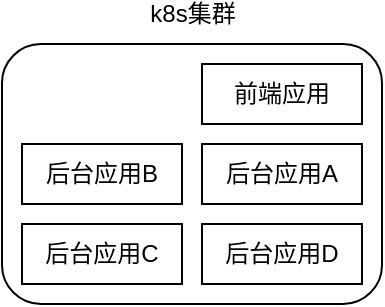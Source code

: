 <mxfile version="14.1.1" type="github">
  <diagram id="l2xPoOED2tzPMq1VouJg" name="Page-1">
    <mxGraphModel dx="1422" dy="794" grid="1" gridSize="10" guides="1" tooltips="1" connect="1" arrows="1" fold="1" page="1" pageScale="1" pageWidth="827" pageHeight="1169" math="0" shadow="0">
      <root>
        <mxCell id="0" />
        <mxCell id="1" parent="0" />
        <mxCell id="_soJR6rPgarh7yNmM4_I-2" value="" style="rounded=1;whiteSpace=wrap;html=1;" vertex="1" parent="1">
          <mxGeometry x="150" y="160" width="190" height="130" as="geometry" />
        </mxCell>
        <mxCell id="_soJR6rPgarh7yNmM4_I-4" value="k8s集群" style="text;html=1;strokeColor=none;fillColor=none;align=center;verticalAlign=middle;whiteSpace=wrap;rounded=0;" vertex="1" parent="1">
          <mxGeometry x="207.5" y="140" width="75" height="10" as="geometry" />
        </mxCell>
        <mxCell id="_soJR6rPgarh7yNmM4_I-6" value="后台应用A" style="rounded=0;whiteSpace=wrap;html=1;" vertex="1" parent="1">
          <mxGeometry x="250" y="210" width="80" height="30" as="geometry" />
        </mxCell>
        <mxCell id="_soJR6rPgarh7yNmM4_I-8" value="后台应用B" style="rounded=0;whiteSpace=wrap;html=1;" vertex="1" parent="1">
          <mxGeometry x="160" y="210" width="80" height="30" as="geometry" />
        </mxCell>
        <mxCell id="_soJR6rPgarh7yNmM4_I-9" value="后台应用C" style="rounded=0;whiteSpace=wrap;html=1;" vertex="1" parent="1">
          <mxGeometry x="160" y="250" width="80" height="30" as="geometry" />
        </mxCell>
        <mxCell id="_soJR6rPgarh7yNmM4_I-10" value="前端应用" style="rounded=0;whiteSpace=wrap;html=1;" vertex="1" parent="1">
          <mxGeometry x="250" y="170" width="80" height="30" as="geometry" />
        </mxCell>
        <mxCell id="_soJR6rPgarh7yNmM4_I-12" value="后台应用D" style="rounded=0;whiteSpace=wrap;html=1;" vertex="1" parent="1">
          <mxGeometry x="250" y="250" width="80" height="30" as="geometry" />
        </mxCell>
      </root>
    </mxGraphModel>
  </diagram>
</mxfile>
